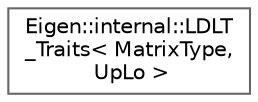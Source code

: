 digraph "类继承关系图"
{
 // LATEX_PDF_SIZE
  bgcolor="transparent";
  edge [fontname=Helvetica,fontsize=10,labelfontname=Helvetica,labelfontsize=10];
  node [fontname=Helvetica,fontsize=10,shape=box,height=0.2,width=0.4];
  rankdir="LR";
  Node0 [id="Node000000",label="Eigen::internal::LDLT\l_Traits\< MatrixType,\l UpLo \>",height=0.2,width=0.4,color="grey40", fillcolor="white", style="filled",URL="$struct_eigen_1_1internal_1_1_l_d_l_t___traits.html",tooltip=" "];
}
